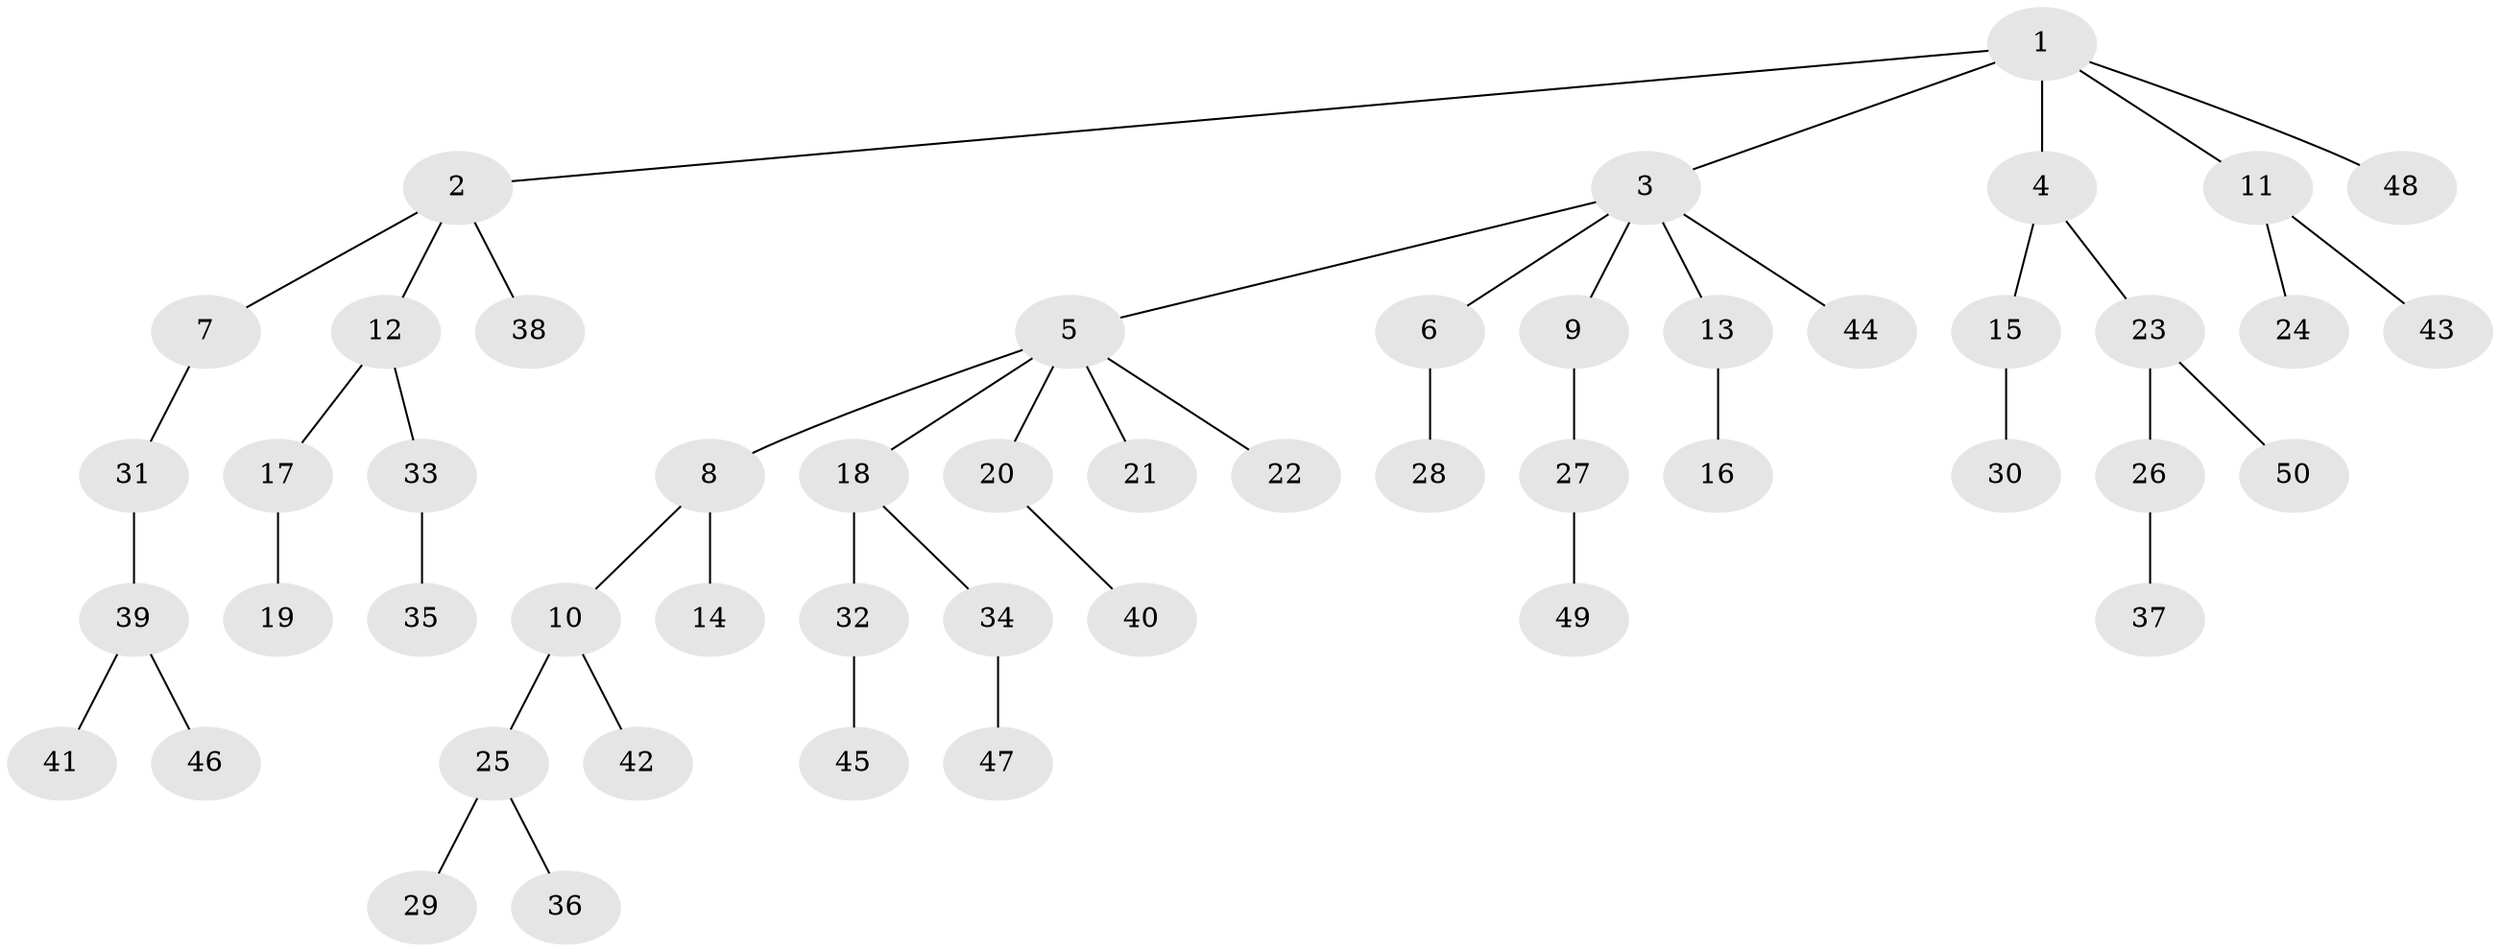 // coarse degree distribution, {6: 0.03125, 4: 0.03125, 10: 0.03125, 1: 0.625, 2: 0.15625, 3: 0.125}
// Generated by graph-tools (version 1.1) at 2025/42/03/06/25 10:42:03]
// undirected, 50 vertices, 49 edges
graph export_dot {
graph [start="1"]
  node [color=gray90,style=filled];
  1;
  2;
  3;
  4;
  5;
  6;
  7;
  8;
  9;
  10;
  11;
  12;
  13;
  14;
  15;
  16;
  17;
  18;
  19;
  20;
  21;
  22;
  23;
  24;
  25;
  26;
  27;
  28;
  29;
  30;
  31;
  32;
  33;
  34;
  35;
  36;
  37;
  38;
  39;
  40;
  41;
  42;
  43;
  44;
  45;
  46;
  47;
  48;
  49;
  50;
  1 -- 2;
  1 -- 3;
  1 -- 4;
  1 -- 11;
  1 -- 48;
  2 -- 7;
  2 -- 12;
  2 -- 38;
  3 -- 5;
  3 -- 6;
  3 -- 9;
  3 -- 13;
  3 -- 44;
  4 -- 15;
  4 -- 23;
  5 -- 8;
  5 -- 18;
  5 -- 20;
  5 -- 21;
  5 -- 22;
  6 -- 28;
  7 -- 31;
  8 -- 10;
  8 -- 14;
  9 -- 27;
  10 -- 25;
  10 -- 42;
  11 -- 24;
  11 -- 43;
  12 -- 17;
  12 -- 33;
  13 -- 16;
  15 -- 30;
  17 -- 19;
  18 -- 32;
  18 -- 34;
  20 -- 40;
  23 -- 26;
  23 -- 50;
  25 -- 29;
  25 -- 36;
  26 -- 37;
  27 -- 49;
  31 -- 39;
  32 -- 45;
  33 -- 35;
  34 -- 47;
  39 -- 41;
  39 -- 46;
}
